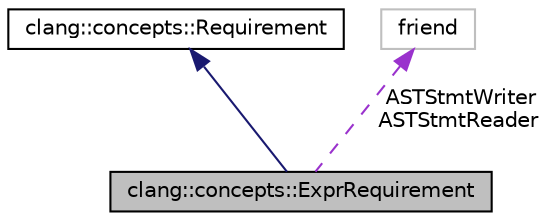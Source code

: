 digraph "clang::concepts::ExprRequirement"
{
 // LATEX_PDF_SIZE
  bgcolor="transparent";
  edge [fontname="Helvetica",fontsize="10",labelfontname="Helvetica",labelfontsize="10"];
  node [fontname="Helvetica",fontsize="10",shape=record];
  Node1 [label="clang::concepts::ExprRequirement",height=0.2,width=0.4,color="black", fillcolor="grey75", style="filled", fontcolor="black",tooltip="A requires-expression requirement which queries the validity and properties of an expression ('simple..."];
  Node2 -> Node1 [dir="back",color="midnightblue",fontsize="10",style="solid",fontname="Helvetica"];
  Node2 [label="clang::concepts::Requirement",height=0.2,width=0.4,color="black",URL="$classclang_1_1concepts_1_1Requirement.html",tooltip="A static requirement that can be used in a requires-expression to check properties of types and expre..."];
  Node3 -> Node1 [dir="back",color="darkorchid3",fontsize="10",style="dashed",label=" ASTStmtWriter\nASTStmtReader" ,fontname="Helvetica"];
  Node3 [label="friend",height=0.2,width=0.4,color="grey75",tooltip=" "];
}
